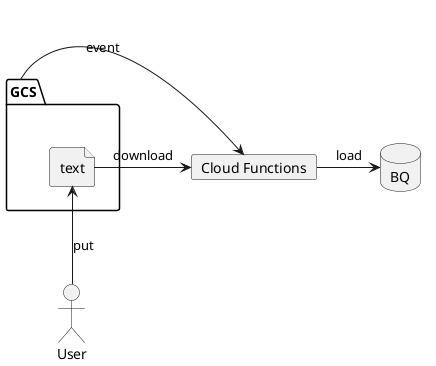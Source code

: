 @startuml
actor User as user
package "GCS" as gcs {
    file text
}

card "Cloud Functions" as cf
database BQ as bq


user -up-> text : put
gcs -> cf : event
text -> cf : download
cf -> bq : load
@enduml